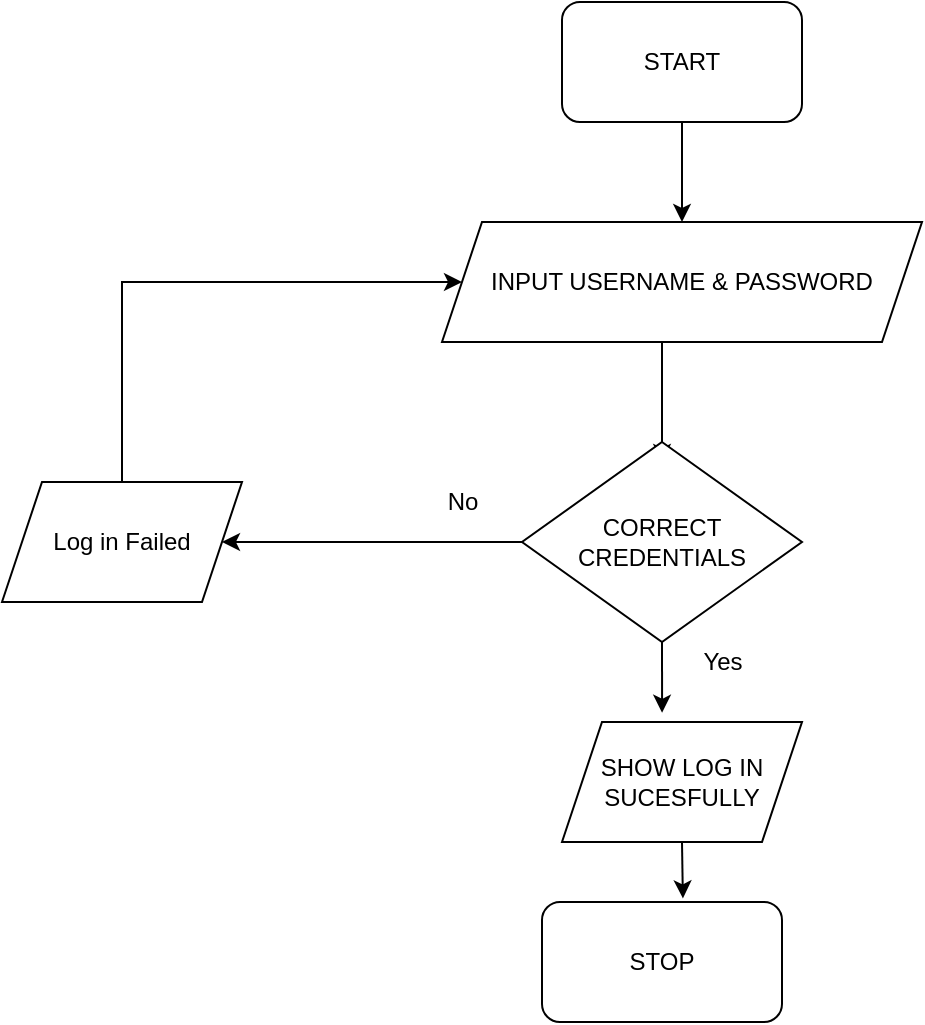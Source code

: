<mxfile version="15.9.6" type="device"><diagram id="8dsr0_z2hV6rjal_nXGb" name="Page-1"><mxGraphModel dx="1038" dy="579" grid="1" gridSize="10" guides="1" tooltips="1" connect="1" arrows="1" fold="1" page="1" pageScale="1" pageWidth="827" pageHeight="1169" math="0" shadow="0"><root><mxCell id="0"/><mxCell id="1" parent="0"/><mxCell id="MMSMAa75qNMmWEDwT08y-1" value="START" style="rounded=1;whiteSpace=wrap;html=1;" vertex="1" parent="1"><mxGeometry x="340" y="50" width="120" height="60" as="geometry"/></mxCell><mxCell id="MMSMAa75qNMmWEDwT08y-2" value="STOP" style="rounded=1;whiteSpace=wrap;html=1;" vertex="1" parent="1"><mxGeometry x="330" y="500" width="120" height="60" as="geometry"/></mxCell><mxCell id="MMSMAa75qNMmWEDwT08y-3" value="INPUT USERNAME &amp;amp; PASSWORD" style="shape=parallelogram;perimeter=parallelogramPerimeter;whiteSpace=wrap;html=1;fixedSize=1;" vertex="1" parent="1"><mxGeometry x="280" y="160" width="240" height="60" as="geometry"/></mxCell><mxCell id="MMSMAa75qNMmWEDwT08y-5" value="SHOW LOG IN SUCESFULLY" style="shape=parallelogram;perimeter=parallelogramPerimeter;whiteSpace=wrap;html=1;fixedSize=1;" vertex="1" parent="1"><mxGeometry x="340" y="410" width="120" height="60" as="geometry"/></mxCell><mxCell id="MMSMAa75qNMmWEDwT08y-8" value="" style="endArrow=classic;html=1;rounded=0;exitX=0.5;exitY=1;exitDx=0;exitDy=0;" edge="1" parent="1" source="MMSMAa75qNMmWEDwT08y-1" target="MMSMAa75qNMmWEDwT08y-3"><mxGeometry width="50" height="50" relative="1" as="geometry"><mxPoint x="390" y="320" as="sourcePoint"/><mxPoint x="440" y="270" as="targetPoint"/></mxGeometry></mxCell><mxCell id="MMSMAa75qNMmWEDwT08y-9" value="" style="endArrow=classic;html=1;rounded=0;" edge="1" parent="1"><mxGeometry width="50" height="50" relative="1" as="geometry"><mxPoint x="390" y="220" as="sourcePoint"/><mxPoint x="390" y="280" as="targetPoint"/></mxGeometry></mxCell><mxCell id="MMSMAa75qNMmWEDwT08y-11" value="" style="endArrow=classic;html=1;rounded=0;exitX=0.5;exitY=1;exitDx=0;exitDy=0;entryX=0.587;entryY=-0.03;entryDx=0;entryDy=0;entryPerimeter=0;" edge="1" parent="1" source="MMSMAa75qNMmWEDwT08y-5" target="MMSMAa75qNMmWEDwT08y-2"><mxGeometry width="50" height="50" relative="1" as="geometry"><mxPoint x="390" y="320" as="sourcePoint"/><mxPoint x="440" y="270" as="targetPoint"/></mxGeometry></mxCell><mxCell id="MMSMAa75qNMmWEDwT08y-14" value="CORRECT CREDENTIALS" style="rhombus;whiteSpace=wrap;html=1;" vertex="1" parent="1"><mxGeometry x="320" y="270" width="140" height="100" as="geometry"/></mxCell><mxCell id="MMSMAa75qNMmWEDwT08y-15" value="" style="endArrow=classic;html=1;rounded=0;exitX=0.5;exitY=1;exitDx=0;exitDy=0;entryX=0.417;entryY=-0.077;entryDx=0;entryDy=0;entryPerimeter=0;" edge="1" parent="1" source="MMSMAa75qNMmWEDwT08y-14" target="MMSMAa75qNMmWEDwT08y-5"><mxGeometry width="50" height="50" relative="1" as="geometry"><mxPoint x="390" y="310" as="sourcePoint"/><mxPoint x="440" y="260" as="targetPoint"/></mxGeometry></mxCell><mxCell id="MMSMAa75qNMmWEDwT08y-17" value="" style="endArrow=classic;html=1;rounded=0;exitX=0;exitY=0.5;exitDx=0;exitDy=0;entryX=1;entryY=0.5;entryDx=0;entryDy=0;" edge="1" parent="1" source="MMSMAa75qNMmWEDwT08y-14"><mxGeometry width="50" height="50" relative="1" as="geometry"><mxPoint x="390" y="290" as="sourcePoint"/><mxPoint x="170" y="320" as="targetPoint"/></mxGeometry></mxCell><mxCell id="MMSMAa75qNMmWEDwT08y-18" value="Yes" style="text;html=1;resizable=0;autosize=1;align=center;verticalAlign=middle;points=[];fillColor=none;strokeColor=none;rounded=0;" vertex="1" parent="1"><mxGeometry x="405" y="370" width="30" height="20" as="geometry"/></mxCell><mxCell id="MMSMAa75qNMmWEDwT08y-19" value="No" style="text;html=1;resizable=0;autosize=1;align=center;verticalAlign=middle;points=[];fillColor=none;strokeColor=none;rounded=0;" vertex="1" parent="1"><mxGeometry x="275" y="290" width="30" height="20" as="geometry"/></mxCell><mxCell id="MMSMAa75qNMmWEDwT08y-20" value="Log in Failed" style="shape=parallelogram;perimeter=parallelogramPerimeter;whiteSpace=wrap;html=1;fixedSize=1;" vertex="1" parent="1"><mxGeometry x="60" y="290" width="120" height="60" as="geometry"/></mxCell><mxCell id="MMSMAa75qNMmWEDwT08y-23" value="" style="endArrow=classic;html=1;rounded=0;exitX=0.5;exitY=0;exitDx=0;exitDy=0;entryX=0;entryY=0.5;entryDx=0;entryDy=0;" edge="1" parent="1" source="MMSMAa75qNMmWEDwT08y-20" target="MMSMAa75qNMmWEDwT08y-3"><mxGeometry width="50" height="50" relative="1" as="geometry"><mxPoint x="390" y="290" as="sourcePoint"/><mxPoint x="440" y="240" as="targetPoint"/><Array as="points"><mxPoint x="120" y="190"/></Array></mxGeometry></mxCell></root></mxGraphModel></diagram></mxfile>